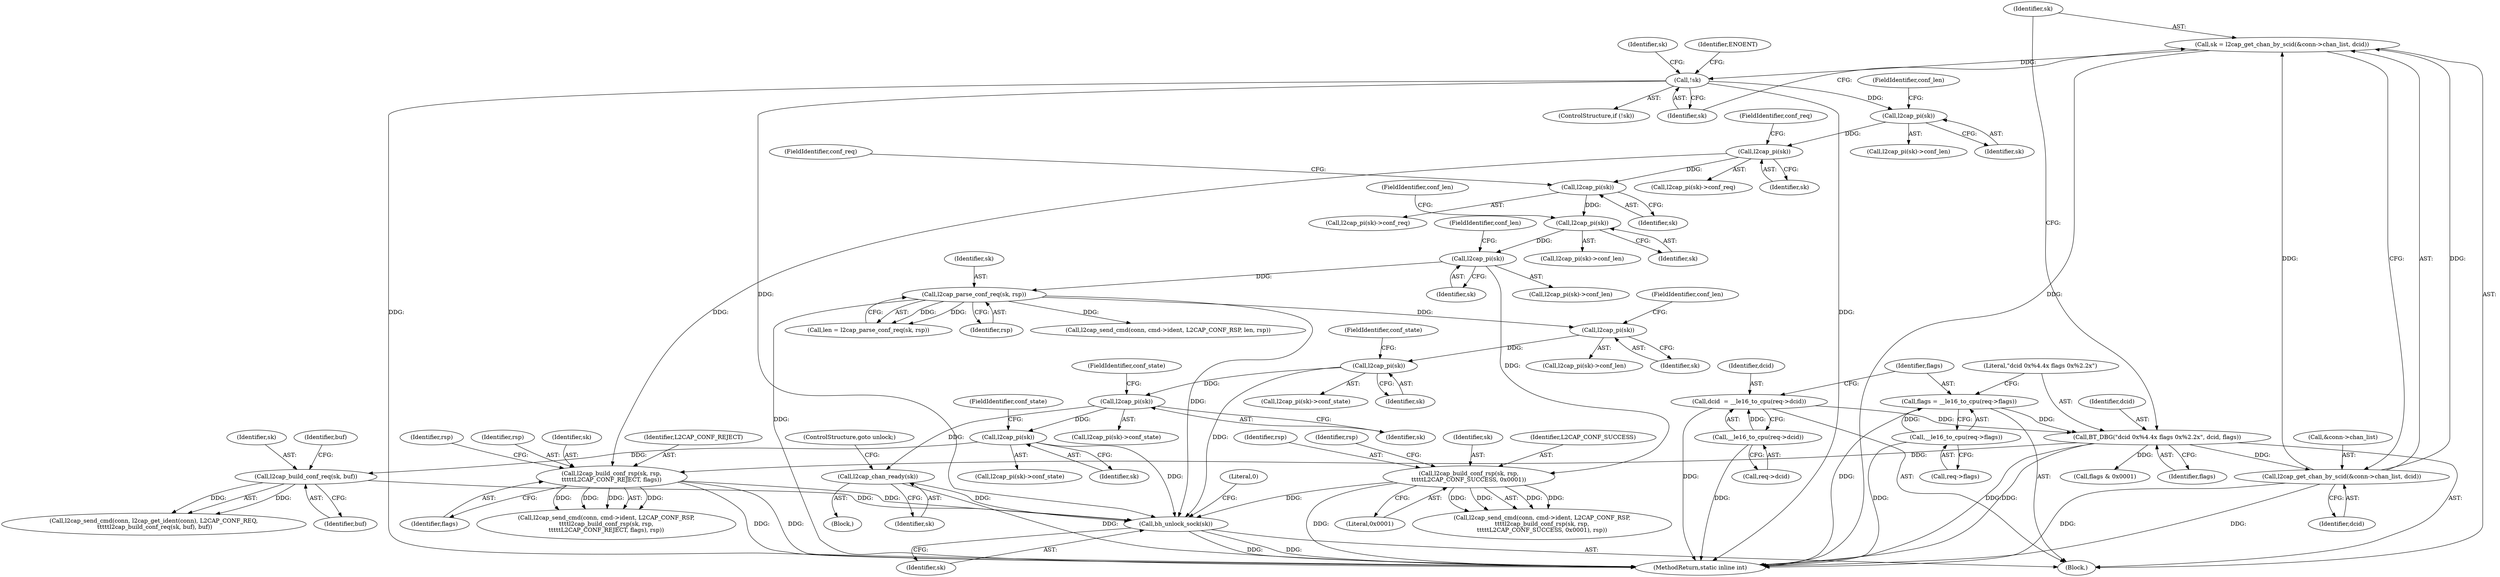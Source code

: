 digraph "0_linux_f2fcfcd670257236ebf2088bbdf26f6a8ef459fe_0@pointer" {
"1000300" [label="(Call,bh_unlock_sock(sk))"];
"1000259" [label="(Call,l2cap_pi(sk))"];
"1000251" [label="(Call,l2cap_pi(sk))"];
"1000233" [label="(Call,l2cap_parse_conf_req(sk, rsp))"];
"1000209" [label="(Call,l2cap_pi(sk))"];
"1000200" [label="(Call,l2cap_pi(sk))"];
"1000196" [label="(Call,l2cap_pi(sk))"];
"1000176" [label="(Call,l2cap_pi(sk))"];
"1000170" [label="(Call,l2cap_pi(sk))"];
"1000147" [label="(Call,!sk)"];
"1000138" [label="(Call,sk = l2cap_get_chan_by_scid(&conn->chan_list, dcid))"];
"1000140" [label="(Call,l2cap_get_chan_by_scid(&conn->chan_list, dcid))"];
"1000134" [label="(Call,BT_DBG(\"dcid 0x%4.4x flags 0x%2.2x\", dcid, flags))"];
"1000122" [label="(Call,dcid  = __le16_to_cpu(req->dcid))"];
"1000124" [label="(Call,__le16_to_cpu(req->dcid))"];
"1000128" [label="(Call,flags = __le16_to_cpu(req->flags))"];
"1000130" [label="(Call,__le16_to_cpu(req->flags))"];
"1000284" [label="(Call,l2cap_pi(sk))"];
"1000267" [label="(Call,l2cap_pi(sk))"];
"1000295" [label="(Call,l2cap_build_conf_req(sk, buf))"];
"1000277" [label="(Call,l2cap_chan_ready(sk))"];
"1000186" [label="(Call,l2cap_build_conf_rsp(sk, rsp,\n\t\t\t\t\tL2CAP_CONF_REJECT, flags))"];
"1000224" [label="(Call,l2cap_build_conf_rsp(sk, rsp,\n\t\t\t\t\tL2CAP_CONF_SUCCESS, 0x0001))"];
"1000175" [label="(Call,l2cap_pi(sk)->conf_req)"];
"1000195" [label="(Call,l2cap_pi(sk)->conf_req)"];
"1000296" [label="(Identifier,sk)"];
"1000180" [label="(Call,l2cap_send_cmd(conn, cmd->ident, L2CAP_CONF_RSP,\n\t\t\t\tl2cap_build_conf_rsp(sk, rsp,\n\t\t\t\t\tL2CAP_CONF_REJECT, flags), rsp))"];
"1000228" [label="(Literal,0x0001)"];
"1000140" [label="(Call,l2cap_get_chan_by_scid(&conn->chan_list, dcid))"];
"1000235" [label="(Identifier,rsp)"];
"1000123" [label="(Identifier,dcid)"];
"1000155" [label="(Identifier,sk)"];
"1000251" [label="(Call,l2cap_pi(sk))"];
"1000267" [label="(Call,l2cap_pi(sk))"];
"1000300" [label="(Call,bh_unlock_sock(sk))"];
"1000266" [label="(Call,l2cap_pi(sk)->conf_state)"];
"1000177" [label="(Identifier,sk)"];
"1000258" [label="(Call,l2cap_pi(sk)->conf_state)"];
"1000169" [label="(Call,l2cap_pi(sk)->conf_len)"];
"1000198" [label="(FieldIdentifier,conf_req)"];
"1000297" [label="(Identifier,buf)"];
"1000145" [label="(Identifier,dcid)"];
"1000189" [label="(Identifier,L2CAP_CONF_REJECT)"];
"1000241" [label="(Call,l2cap_send_cmd(conn, cmd->ident, L2CAP_CONF_RSP, len, rsp))"];
"1000277" [label="(Call,l2cap_chan_ready(sk))"];
"1000210" [label="(Identifier,sk)"];
"1000226" [label="(Identifier,rsp)"];
"1000259" [label="(Call,l2cap_pi(sk))"];
"1000141" [label="(Call,&conn->chan_list)"];
"1000261" [label="(FieldIdentifier,conf_state)"];
"1000135" [label="(Literal,\"dcid 0x%4.4x flags 0x%2.2x\")"];
"1000284" [label="(Call,l2cap_pi(sk))"];
"1000176" [label="(Call,l2cap_pi(sk))"];
"1000129" [label="(Identifier,flags)"];
"1000233" [label="(Call,l2cap_parse_conf_req(sk, rsp))"];
"1000147" [label="(Call,!sk)"];
"1000209" [label="(Call,l2cap_pi(sk))"];
"1000260" [label="(Identifier,sk)"];
"1000229" [label="(Identifier,rsp)"];
"1000252" [label="(Identifier,sk)"];
"1000134" [label="(Call,BT_DBG(\"dcid 0x%4.4x flags 0x%2.2x\", dcid, flags))"];
"1000298" [label="(Identifier,buf)"];
"1000128" [label="(Call,flags = __le16_to_cpu(req->flags))"];
"1000199" [label="(Call,l2cap_pi(sk)->conf_len)"];
"1000303" [label="(Literal,0)"];
"1000214" [label="(Call,flags & 0x0001)"];
"1000137" [label="(Identifier,flags)"];
"1000285" [label="(Identifier,sk)"];
"1000295" [label="(Call,l2cap_build_conf_req(sk, buf))"];
"1000234" [label="(Identifier,sk)"];
"1000269" [label="(FieldIdentifier,conf_state)"];
"1000191" [label="(Identifier,rsp)"];
"1000171" [label="(Identifier,sk)"];
"1000188" [label="(Identifier,rsp)"];
"1000279" [label="(ControlStructure,goto unlock;)"];
"1000250" [label="(Call,l2cap_pi(sk)->conf_len)"];
"1000138" [label="(Call,sk = l2cap_get_chan_by_scid(&conn->chan_list, dcid))"];
"1000283" [label="(Call,l2cap_pi(sk)->conf_state)"];
"1000268" [label="(Identifier,sk)"];
"1000110" [label="(Block,)"];
"1000170" [label="(Call,l2cap_pi(sk))"];
"1000253" [label="(FieldIdentifier,conf_len)"];
"1000151" [label="(Identifier,ENOENT)"];
"1000202" [label="(FieldIdentifier,conf_len)"];
"1000211" [label="(FieldIdentifier,conf_len)"];
"1000197" [label="(Identifier,sk)"];
"1000122" [label="(Call,dcid  = __le16_to_cpu(req->dcid))"];
"1000187" [label="(Identifier,sk)"];
"1000196" [label="(Call,l2cap_pi(sk))"];
"1000225" [label="(Identifier,sk)"];
"1000304" [label="(MethodReturn,static inline int)"];
"1000231" [label="(Call,len = l2cap_parse_conf_req(sk, rsp))"];
"1000148" [label="(Identifier,sk)"];
"1000286" [label="(FieldIdentifier,conf_state)"];
"1000146" [label="(ControlStructure,if (!sk))"];
"1000190" [label="(Identifier,flags)"];
"1000124" [label="(Call,__le16_to_cpu(req->dcid))"];
"1000200" [label="(Call,l2cap_pi(sk))"];
"1000227" [label="(Identifier,L2CAP_CONF_SUCCESS)"];
"1000186" [label="(Call,l2cap_build_conf_rsp(sk, rsp,\n\t\t\t\t\tL2CAP_CONF_REJECT, flags))"];
"1000136" [label="(Identifier,dcid)"];
"1000301" [label="(Identifier,sk)"];
"1000131" [label="(Call,req->flags)"];
"1000290" [label="(Call,l2cap_send_cmd(conn, l2cap_get_ident(conn), L2CAP_CONF_REQ,\n \t\t\t\t\tl2cap_build_conf_req(sk, buf), buf))"];
"1000271" [label="(Block,)"];
"1000201" [label="(Identifier,sk)"];
"1000178" [label="(FieldIdentifier,conf_req)"];
"1000125" [label="(Call,req->dcid)"];
"1000139" [label="(Identifier,sk)"];
"1000224" [label="(Call,l2cap_build_conf_rsp(sk, rsp,\n\t\t\t\t\tL2CAP_CONF_SUCCESS, 0x0001))"];
"1000278" [label="(Identifier,sk)"];
"1000130" [label="(Call,__le16_to_cpu(req->flags))"];
"1000208" [label="(Call,l2cap_pi(sk)->conf_len)"];
"1000218" [label="(Call,l2cap_send_cmd(conn, cmd->ident, L2CAP_CONF_RSP,\n\t\t\t\tl2cap_build_conf_rsp(sk, rsp,\n\t\t\t\t\tL2CAP_CONF_SUCCESS, 0x0001), rsp))"];
"1000172" [label="(FieldIdentifier,conf_len)"];
"1000300" -> "1000110"  [label="AST: "];
"1000300" -> "1000301"  [label="CFG: "];
"1000301" -> "1000300"  [label="AST: "];
"1000303" -> "1000300"  [label="CFG: "];
"1000300" -> "1000304"  [label="DDG: "];
"1000300" -> "1000304"  [label="DDG: "];
"1000259" -> "1000300"  [label="DDG: "];
"1000284" -> "1000300"  [label="DDG: "];
"1000295" -> "1000300"  [label="DDG: "];
"1000147" -> "1000300"  [label="DDG: "];
"1000277" -> "1000300"  [label="DDG: "];
"1000233" -> "1000300"  [label="DDG: "];
"1000186" -> "1000300"  [label="DDG: "];
"1000224" -> "1000300"  [label="DDG: "];
"1000259" -> "1000258"  [label="AST: "];
"1000259" -> "1000260"  [label="CFG: "];
"1000260" -> "1000259"  [label="AST: "];
"1000261" -> "1000259"  [label="CFG: "];
"1000251" -> "1000259"  [label="DDG: "];
"1000259" -> "1000267"  [label="DDG: "];
"1000251" -> "1000250"  [label="AST: "];
"1000251" -> "1000252"  [label="CFG: "];
"1000252" -> "1000251"  [label="AST: "];
"1000253" -> "1000251"  [label="CFG: "];
"1000233" -> "1000251"  [label="DDG: "];
"1000233" -> "1000231"  [label="AST: "];
"1000233" -> "1000235"  [label="CFG: "];
"1000234" -> "1000233"  [label="AST: "];
"1000235" -> "1000233"  [label="AST: "];
"1000231" -> "1000233"  [label="CFG: "];
"1000233" -> "1000304"  [label="DDG: "];
"1000233" -> "1000231"  [label="DDG: "];
"1000233" -> "1000231"  [label="DDG: "];
"1000209" -> "1000233"  [label="DDG: "];
"1000233" -> "1000241"  [label="DDG: "];
"1000209" -> "1000208"  [label="AST: "];
"1000209" -> "1000210"  [label="CFG: "];
"1000210" -> "1000209"  [label="AST: "];
"1000211" -> "1000209"  [label="CFG: "];
"1000200" -> "1000209"  [label="DDG: "];
"1000209" -> "1000224"  [label="DDG: "];
"1000200" -> "1000199"  [label="AST: "];
"1000200" -> "1000201"  [label="CFG: "];
"1000201" -> "1000200"  [label="AST: "];
"1000202" -> "1000200"  [label="CFG: "];
"1000196" -> "1000200"  [label="DDG: "];
"1000196" -> "1000195"  [label="AST: "];
"1000196" -> "1000197"  [label="CFG: "];
"1000197" -> "1000196"  [label="AST: "];
"1000198" -> "1000196"  [label="CFG: "];
"1000176" -> "1000196"  [label="DDG: "];
"1000176" -> "1000175"  [label="AST: "];
"1000176" -> "1000177"  [label="CFG: "];
"1000177" -> "1000176"  [label="AST: "];
"1000178" -> "1000176"  [label="CFG: "];
"1000170" -> "1000176"  [label="DDG: "];
"1000176" -> "1000186"  [label="DDG: "];
"1000170" -> "1000169"  [label="AST: "];
"1000170" -> "1000171"  [label="CFG: "];
"1000171" -> "1000170"  [label="AST: "];
"1000172" -> "1000170"  [label="CFG: "];
"1000147" -> "1000170"  [label="DDG: "];
"1000147" -> "1000146"  [label="AST: "];
"1000147" -> "1000148"  [label="CFG: "];
"1000148" -> "1000147"  [label="AST: "];
"1000151" -> "1000147"  [label="CFG: "];
"1000155" -> "1000147"  [label="CFG: "];
"1000147" -> "1000304"  [label="DDG: "];
"1000147" -> "1000304"  [label="DDG: "];
"1000138" -> "1000147"  [label="DDG: "];
"1000138" -> "1000110"  [label="AST: "];
"1000138" -> "1000140"  [label="CFG: "];
"1000139" -> "1000138"  [label="AST: "];
"1000140" -> "1000138"  [label="AST: "];
"1000148" -> "1000138"  [label="CFG: "];
"1000138" -> "1000304"  [label="DDG: "];
"1000140" -> "1000138"  [label="DDG: "];
"1000140" -> "1000138"  [label="DDG: "];
"1000140" -> "1000145"  [label="CFG: "];
"1000141" -> "1000140"  [label="AST: "];
"1000145" -> "1000140"  [label="AST: "];
"1000140" -> "1000304"  [label="DDG: "];
"1000140" -> "1000304"  [label="DDG: "];
"1000134" -> "1000140"  [label="DDG: "];
"1000134" -> "1000110"  [label="AST: "];
"1000134" -> "1000137"  [label="CFG: "];
"1000135" -> "1000134"  [label="AST: "];
"1000136" -> "1000134"  [label="AST: "];
"1000137" -> "1000134"  [label="AST: "];
"1000139" -> "1000134"  [label="CFG: "];
"1000134" -> "1000304"  [label="DDG: "];
"1000134" -> "1000304"  [label="DDG: "];
"1000122" -> "1000134"  [label="DDG: "];
"1000128" -> "1000134"  [label="DDG: "];
"1000134" -> "1000186"  [label="DDG: "];
"1000134" -> "1000214"  [label="DDG: "];
"1000122" -> "1000110"  [label="AST: "];
"1000122" -> "1000124"  [label="CFG: "];
"1000123" -> "1000122"  [label="AST: "];
"1000124" -> "1000122"  [label="AST: "];
"1000129" -> "1000122"  [label="CFG: "];
"1000122" -> "1000304"  [label="DDG: "];
"1000124" -> "1000122"  [label="DDG: "];
"1000124" -> "1000125"  [label="CFG: "];
"1000125" -> "1000124"  [label="AST: "];
"1000124" -> "1000304"  [label="DDG: "];
"1000128" -> "1000110"  [label="AST: "];
"1000128" -> "1000130"  [label="CFG: "];
"1000129" -> "1000128"  [label="AST: "];
"1000130" -> "1000128"  [label="AST: "];
"1000135" -> "1000128"  [label="CFG: "];
"1000128" -> "1000304"  [label="DDG: "];
"1000130" -> "1000128"  [label="DDG: "];
"1000130" -> "1000131"  [label="CFG: "];
"1000131" -> "1000130"  [label="AST: "];
"1000130" -> "1000304"  [label="DDG: "];
"1000284" -> "1000283"  [label="AST: "];
"1000284" -> "1000285"  [label="CFG: "];
"1000285" -> "1000284"  [label="AST: "];
"1000286" -> "1000284"  [label="CFG: "];
"1000267" -> "1000284"  [label="DDG: "];
"1000284" -> "1000295"  [label="DDG: "];
"1000267" -> "1000266"  [label="AST: "];
"1000267" -> "1000268"  [label="CFG: "];
"1000268" -> "1000267"  [label="AST: "];
"1000269" -> "1000267"  [label="CFG: "];
"1000267" -> "1000277"  [label="DDG: "];
"1000295" -> "1000290"  [label="AST: "];
"1000295" -> "1000297"  [label="CFG: "];
"1000296" -> "1000295"  [label="AST: "];
"1000297" -> "1000295"  [label="AST: "];
"1000298" -> "1000295"  [label="CFG: "];
"1000295" -> "1000290"  [label="DDG: "];
"1000295" -> "1000290"  [label="DDG: "];
"1000277" -> "1000271"  [label="AST: "];
"1000277" -> "1000278"  [label="CFG: "];
"1000278" -> "1000277"  [label="AST: "];
"1000279" -> "1000277"  [label="CFG: "];
"1000277" -> "1000304"  [label="DDG: "];
"1000186" -> "1000180"  [label="AST: "];
"1000186" -> "1000190"  [label="CFG: "];
"1000187" -> "1000186"  [label="AST: "];
"1000188" -> "1000186"  [label="AST: "];
"1000189" -> "1000186"  [label="AST: "];
"1000190" -> "1000186"  [label="AST: "];
"1000191" -> "1000186"  [label="CFG: "];
"1000186" -> "1000304"  [label="DDG: "];
"1000186" -> "1000304"  [label="DDG: "];
"1000186" -> "1000180"  [label="DDG: "];
"1000186" -> "1000180"  [label="DDG: "];
"1000186" -> "1000180"  [label="DDG: "];
"1000186" -> "1000180"  [label="DDG: "];
"1000224" -> "1000218"  [label="AST: "];
"1000224" -> "1000228"  [label="CFG: "];
"1000225" -> "1000224"  [label="AST: "];
"1000226" -> "1000224"  [label="AST: "];
"1000227" -> "1000224"  [label="AST: "];
"1000228" -> "1000224"  [label="AST: "];
"1000229" -> "1000224"  [label="CFG: "];
"1000224" -> "1000304"  [label="DDG: "];
"1000224" -> "1000218"  [label="DDG: "];
"1000224" -> "1000218"  [label="DDG: "];
"1000224" -> "1000218"  [label="DDG: "];
"1000224" -> "1000218"  [label="DDG: "];
}
